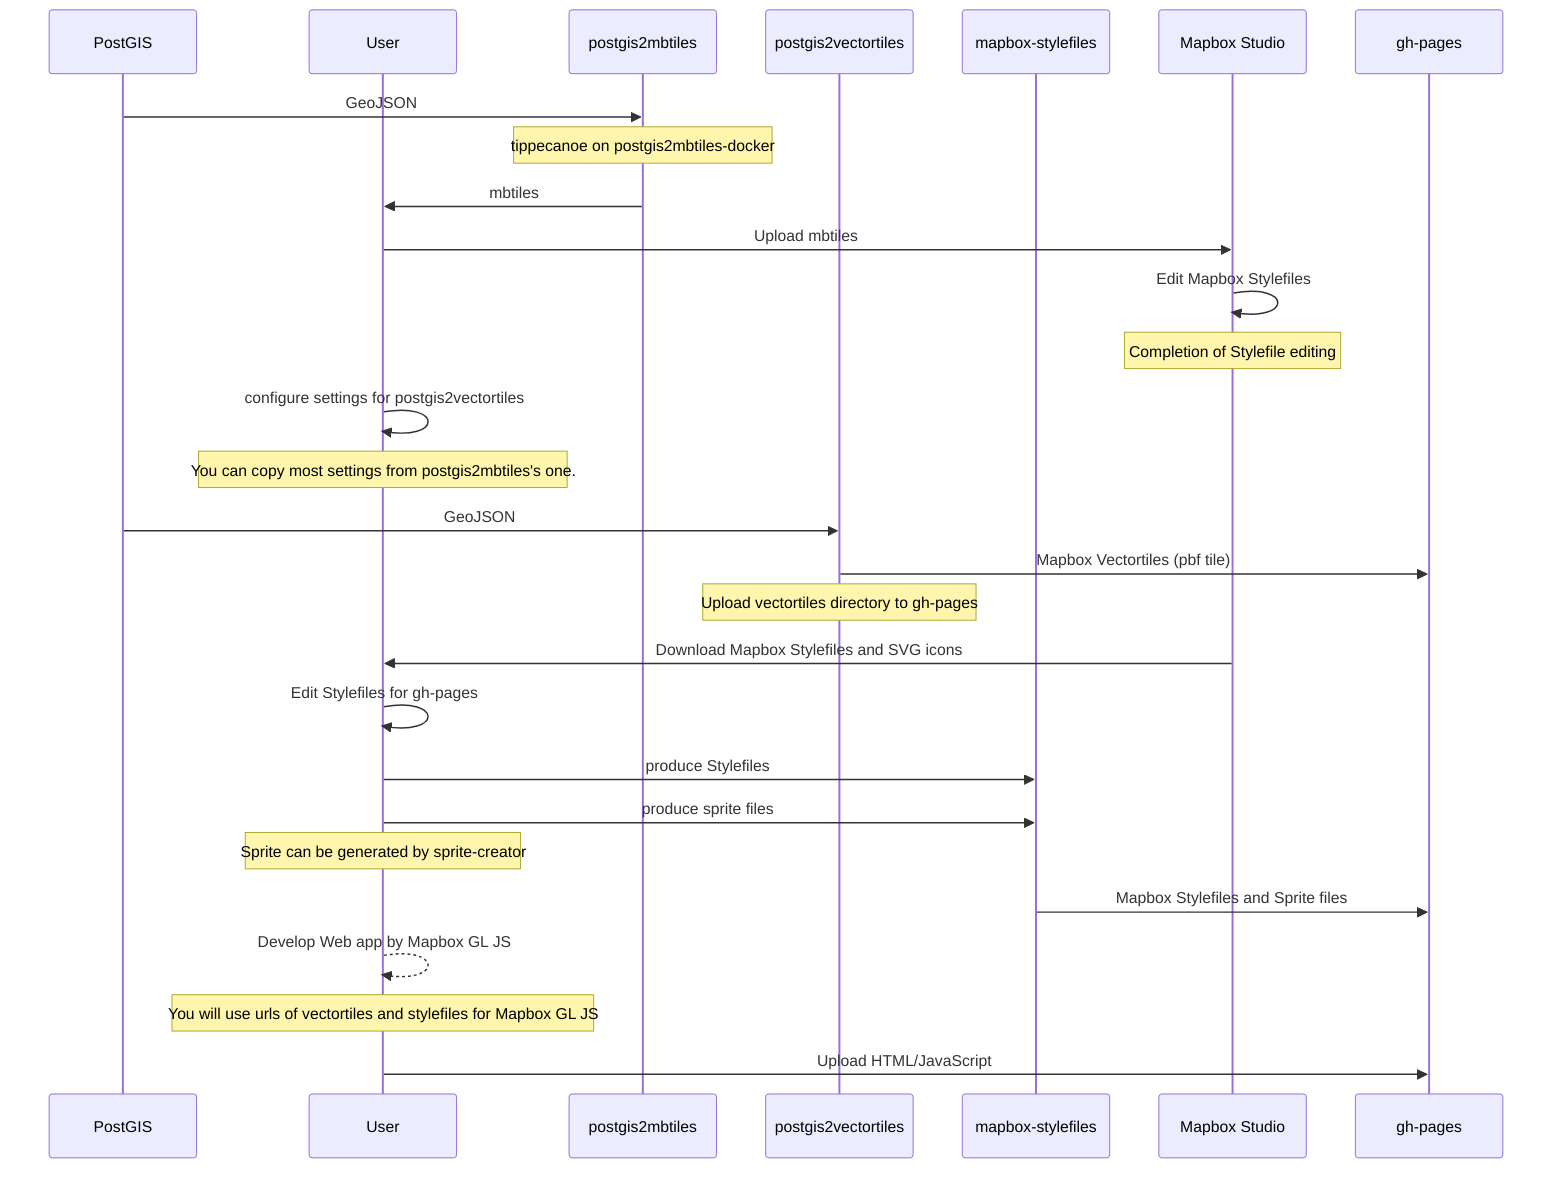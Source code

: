 sequenceDiagram
    participant db as PostGIS
    participant x as User
    participant a as postgis2mbtiles
    participant b as postgis2vectortiles
    participant d as mapbox-stylefiles
    participant y as Mapbox Studio
    participant z as gh-pages

    db->>a: GeoJSON
    Note over a: tippecanoe on postgis2mbtiles-docker
    a->>x: mbtiles
    
    x->>y: Upload mbtiles
    y->>y: Edit Mapbox Stylefiles
    Note over y: Completion of Stylefile editing

    x->>x: configure settings for postgis2vectortiles
    Note over x: You can copy most settings from postgis2mbtiles's one.
    db->>b: GeoJSON
    b->>z: Mapbox Vectortiles (pbf tile) 
    Note over b: Upload vectortiles directory to gh-pages

    y->>x: Download Mapbox Stylefiles and SVG icons
    x->>x: Edit Stylefiles for gh-pages
    x->>d: produce Stylefiles
    x->>d: produce sprite files
    Note over x: Sprite can be generated by sprite-creator
    d->>z: Mapbox Stylefiles and Sprite files

    x-->>x: Develop Web app by Mapbox GL JS
    Note over x: You will use urls of vectortiles and stylefiles for Mapbox GL JS
    x->>z: Upload HTML/JavaScript